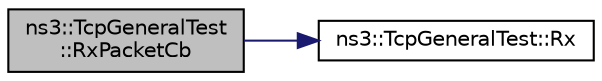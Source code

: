 digraph "ns3::TcpGeneralTest::RxPacketCb"
{
 // LATEX_PDF_SIZE
  edge [fontname="Helvetica",fontsize="10",labelfontname="Helvetica",labelfontsize="10"];
  node [fontname="Helvetica",fontsize="10",shape=record];
  rankdir="LR";
  Node1 [label="ns3::TcpGeneralTest\l::RxPacketCb",height=0.2,width=0.4,color="black", fillcolor="grey75", style="filled", fontcolor="black",tooltip="Rx packet Callback."];
  Node1 -> Node2 [color="midnightblue",fontsize="10",style="solid",fontname="Helvetica"];
  Node2 [label="ns3::TcpGeneralTest::Rx",height=0.2,width=0.4,color="black", fillcolor="white", style="filled",URL="$classns3_1_1_tcp_general_test.html#ab4744fb3cbeb09405e2debc943c01c3a",tooltip="Packet received from IP layer."];
}
